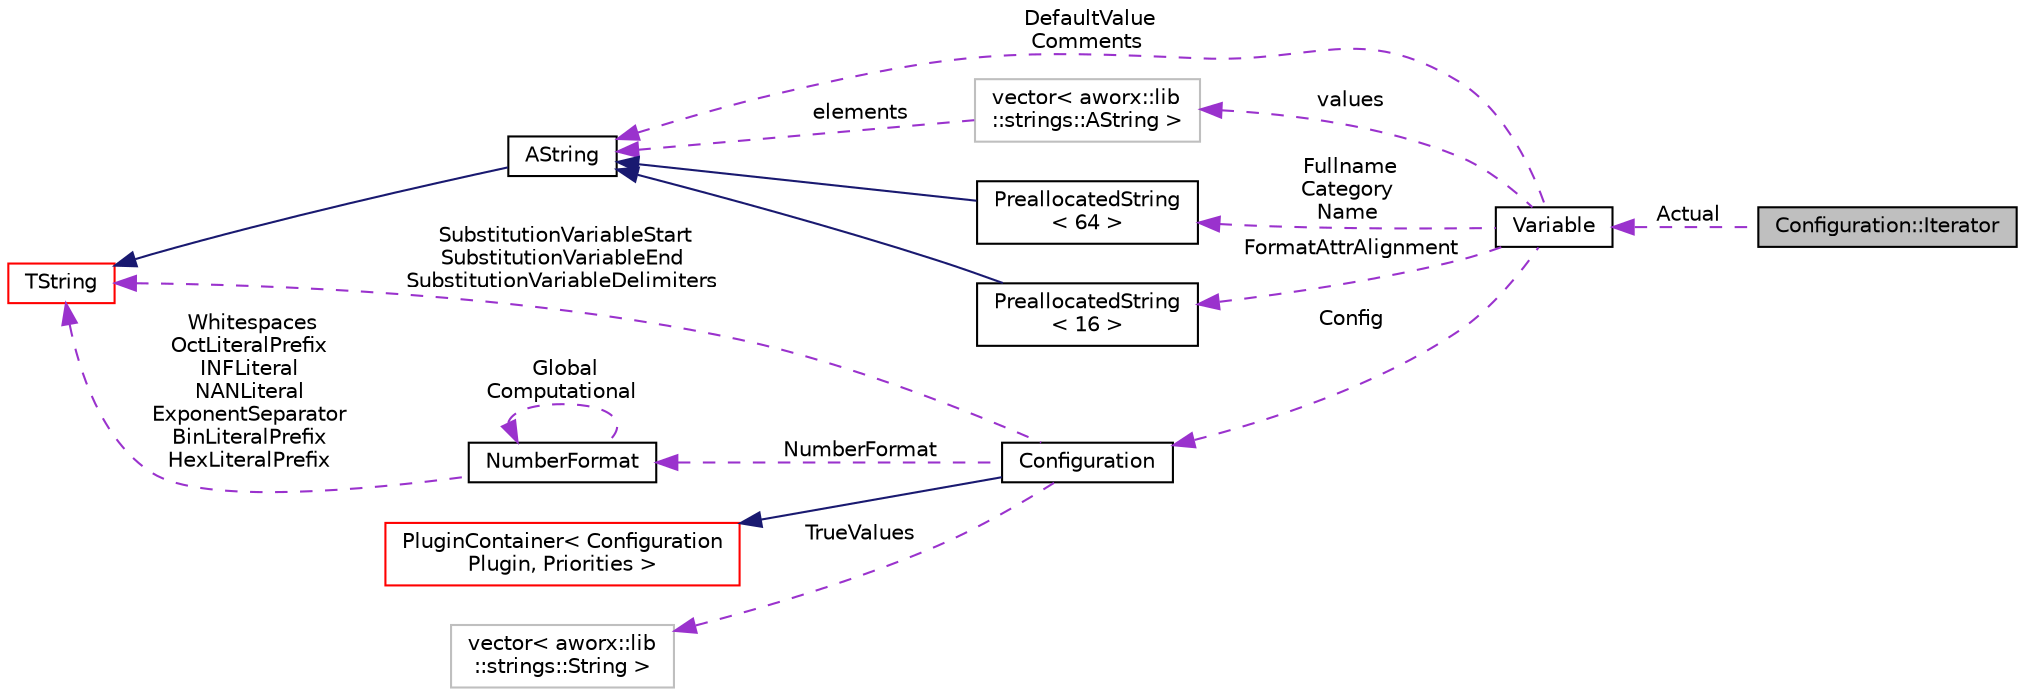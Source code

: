 digraph "Configuration::Iterator"
{
  edge [fontname="Helvetica",fontsize="10",labelfontname="Helvetica",labelfontsize="10"];
  node [fontname="Helvetica",fontsize="10",shape=record];
  rankdir="LR";
  Node1 [label="Configuration::Iterator",height=0.2,width=0.4,color="black", fillcolor="grey75", style="filled", fontcolor="black"];
  Node2 -> Node1 [dir="back",color="darkorchid3",fontsize="10",style="dashed",label=" Actual" ,fontname="Helvetica"];
  Node2 [label="Variable",height=0.2,width=0.4,color="black", fillcolor="white", style="filled",URL="$classaworx_1_1lib_1_1config_1_1Variable.html"];
  Node3 -> Node2 [dir="back",color="darkorchid3",fontsize="10",style="dashed",label=" values" ,fontname="Helvetica"];
  Node3 [label="vector\< aworx::lib\l::strings::AString \>",height=0.2,width=0.4,color="grey75", fillcolor="white", style="filled"];
  Node4 -> Node3 [dir="back",color="darkorchid3",fontsize="10",style="dashed",label=" elements" ,fontname="Helvetica"];
  Node4 [label="AString",height=0.2,width=0.4,color="black", fillcolor="white", style="filled",URL="$classaworx_1_1lib_1_1strings_1_1AString.html"];
  Node5 -> Node4 [dir="back",color="midnightblue",fontsize="10",style="solid",fontname="Helvetica"];
  Node5 [label="TString",height=0.2,width=0.4,color="red", fillcolor="white", style="filled",URL="$classaworx_1_1lib_1_1strings_1_1TString.html"];
  Node7 -> Node2 [dir="back",color="darkorchid3",fontsize="10",style="dashed",label=" Fullname\nCategory\nName" ,fontname="Helvetica"];
  Node7 [label="PreallocatedString\l\< 64 \>",height=0.2,width=0.4,color="black", fillcolor="white", style="filled",URL="$classaworx_1_1lib_1_1strings_1_1PreallocatedString.html"];
  Node4 -> Node7 [dir="back",color="midnightblue",fontsize="10",style="solid",fontname="Helvetica"];
  Node8 -> Node2 [dir="back",color="darkorchid3",fontsize="10",style="dashed",label=" FormatAttrAlignment" ,fontname="Helvetica"];
  Node8 [label="PreallocatedString\l\< 16 \>",height=0.2,width=0.4,color="black", fillcolor="white", style="filled",URL="$classaworx_1_1lib_1_1strings_1_1PreallocatedString.html"];
  Node4 -> Node8 [dir="back",color="midnightblue",fontsize="10",style="solid",fontname="Helvetica"];
  Node4 -> Node2 [dir="back",color="darkorchid3",fontsize="10",style="dashed",label=" DefaultValue\nComments" ,fontname="Helvetica"];
  Node9 -> Node2 [dir="back",color="darkorchid3",fontsize="10",style="dashed",label=" Config" ,fontname="Helvetica"];
  Node9 [label="Configuration",height=0.2,width=0.4,color="black", fillcolor="white", style="filled",URL="$classaworx_1_1lib_1_1config_1_1Configuration.html"];
  Node10 -> Node9 [dir="back",color="midnightblue",fontsize="10",style="solid",fontname="Helvetica"];
  Node10 [label="PluginContainer\< Configuration\lPlugin, Priorities \>",height=0.2,width=0.4,color="red", fillcolor="white", style="filled",URL="$classaworx_1_1lib_1_1util_1_1PluginContainer.html"];
  Node19 -> Node9 [dir="back",color="darkorchid3",fontsize="10",style="dashed",label=" NumberFormat" ,fontname="Helvetica"];
  Node19 [label="NumberFormat",height=0.2,width=0.4,color="black", fillcolor="white", style="filled",URL="$classaworx_1_1lib_1_1strings_1_1NumberFormat.html"];
  Node19 -> Node19 [dir="back",color="darkorchid3",fontsize="10",style="dashed",label=" Global\nComputational" ,fontname="Helvetica"];
  Node5 -> Node19 [dir="back",color="darkorchid3",fontsize="10",style="dashed",label=" Whitespaces\nOctLiteralPrefix\nINFLiteral\nNANLiteral\nExponentSeparator\nBinLiteralPrefix\nHexLiteralPrefix" ,fontname="Helvetica"];
  Node5 -> Node9 [dir="back",color="darkorchid3",fontsize="10",style="dashed",label=" SubstitutionVariableStart\nSubstitutionVariableEnd\nSubstitutionVariableDelimiters" ,fontname="Helvetica"];
  Node20 -> Node9 [dir="back",color="darkorchid3",fontsize="10",style="dashed",label=" TrueValues" ,fontname="Helvetica"];
  Node20 [label="vector\< aworx::lib\l::strings::String \>",height=0.2,width=0.4,color="grey75", fillcolor="white", style="filled"];
}
